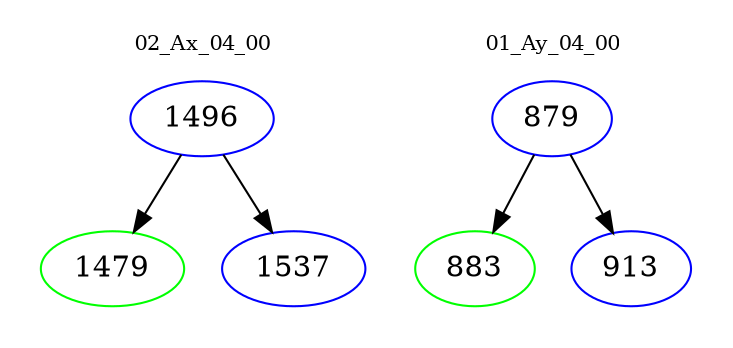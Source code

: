 digraph{
subgraph cluster_0 {
color = white
label = "02_Ax_04_00";
fontsize=10;
T0_1496 [label="1496", color="blue"]
T0_1496 -> T0_1479 [color="black"]
T0_1479 [label="1479", color="green"]
T0_1496 -> T0_1537 [color="black"]
T0_1537 [label="1537", color="blue"]
}
subgraph cluster_1 {
color = white
label = "01_Ay_04_00";
fontsize=10;
T1_879 [label="879", color="blue"]
T1_879 -> T1_883 [color="black"]
T1_883 [label="883", color="green"]
T1_879 -> T1_913 [color="black"]
T1_913 [label="913", color="blue"]
}
}
